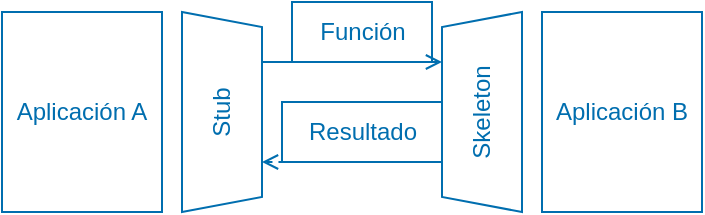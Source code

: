 <mxfile>
    <diagram id="PhueQTqiLwWuwRucKA9R" name="Page-1">
        <mxGraphModel dx="536" dy="546" grid="1" gridSize="10" guides="1" tooltips="1" connect="1" arrows="1" fold="1" page="1" pageScale="1" pageWidth="850" pageHeight="1100" math="0" shadow="0">
            <root>
                <mxCell id="0"/>
                <mxCell id="1" parent="0"/>
                <mxCell id="2" value="Aplicación A" style="rounded=0;whiteSpace=wrap;html=1;strokeColor=light-dark(#006EAF,#006EAF);fontColor=light-dark(#006EAF,#006EAF);fillColor=none;" parent="1" vertex="1">
                    <mxGeometry x="40" y="155" width="80" height="100" as="geometry"/>
                </mxCell>
                <mxCell id="3" value="Aplicación B" style="rounded=0;whiteSpace=wrap;html=1;strokeColor=light-dark(#006EAF,#006EAF);fontColor=light-dark(#006EAF,#006EAF);fillColor=none;" parent="1" vertex="1">
                    <mxGeometry x="310" y="155" width="80" height="100" as="geometry"/>
                </mxCell>
                <mxCell id="8" value="" style="edgeStyle=none;html=1;endArrow=open;endFill=0;strokeColor=light-dark(#006EAF,#006EAF);fontColor=light-dark(#006EAF,#006EAF);exitX=0.75;exitY=1;exitDx=0;exitDy=0;entryX=0.75;entryY=0;entryDx=0;entryDy=0;" parent="1" source="6" target="7" edge="1">
                    <mxGeometry relative="1" as="geometry">
                        <mxPoint x="240" y="205" as="targetPoint"/>
                    </mxGeometry>
                </mxCell>
                <mxCell id="6" value="Stub" style="verticalLabelPosition=middle;verticalAlign=middle;html=1;shape=trapezoid;perimeter=trapezoidPerimeter;whiteSpace=wrap;size=0.075;arcSize=10;flipV=1;labelPosition=center;align=center;rotation=-90;strokeColor=light-dark(#006EAF,#006EAF);fontColor=light-dark(#006EAF,#006EAF);fillColor=none;" parent="1" vertex="1">
                    <mxGeometry x="100" y="185" width="100" height="40" as="geometry"/>
                </mxCell>
                <mxCell id="7" value="Skeleton" style="verticalLabelPosition=middle;verticalAlign=middle;html=1;shape=trapezoid;perimeter=trapezoidPerimeter;whiteSpace=wrap;size=0.075;arcSize=10;flipV=0;labelPosition=center;align=center;rotation=-90;strokeColor=light-dark(#006EAF,#006EAF);fontColor=light-dark(#006EAF,#006EAF);fillColor=none;" parent="1" vertex="1">
                    <mxGeometry x="230" y="185" width="100" height="40" as="geometry"/>
                </mxCell>
                <mxCell id="11" value="Función" style="text;html=1;align=center;verticalAlign=middle;resizable=0;points=[];autosize=1;strokeColor=light-dark(#006EAF,#006EAF);fillColor=none;fontColor=light-dark(#006EAF,#006EAF);" parent="1" vertex="1">
                    <mxGeometry x="185" y="150" width="70" height="30" as="geometry"/>
                </mxCell>
                <mxCell id="12" value="Resultado" style="text;html=1;align=center;verticalAlign=middle;resizable=0;points=[];autosize=1;strokeColor=light-dark(#006EAF,#006EAF);fillColor=none;fontColor=light-dark(#006EAF,#006EAF);" parent="1" vertex="1">
                    <mxGeometry x="180" y="200" width="80" height="30" as="geometry"/>
                </mxCell>
                <mxCell id="13" value="" style="edgeStyle=none;html=1;endArrow=none;endFill=0;strokeColor=light-dark(#006EAF,#006EAF);fontColor=light-dark(#006EAF,#006EAF);dashed=1;startArrow=open;startFill=0;exitX=0.25;exitY=1;exitDx=0;exitDy=0;entryX=0.25;entryY=0;entryDx=0;entryDy=0;" parent="1" source="6" target="7" edge="1">
                    <mxGeometry relative="1" as="geometry">
                        <mxPoint x="180" y="215" as="sourcePoint"/>
                        <mxPoint x="250" y="215" as="targetPoint"/>
                    </mxGeometry>
                </mxCell>
            </root>
        </mxGraphModel>
    </diagram>
</mxfile>